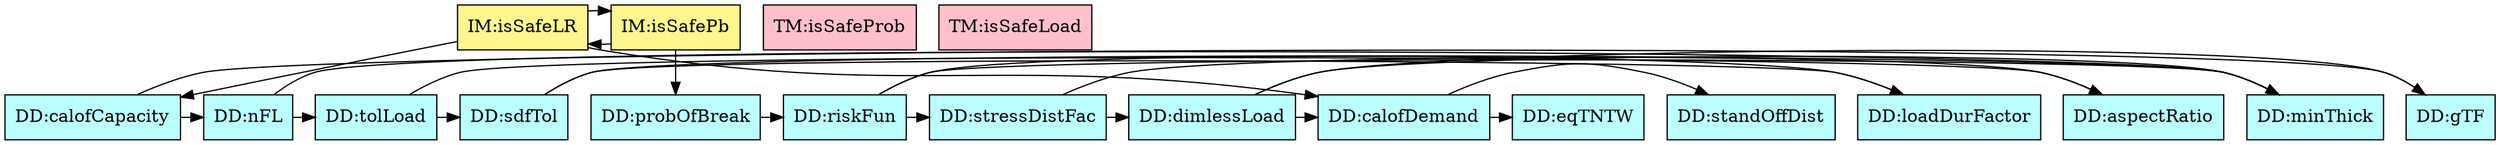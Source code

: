 digraph refvsref {
	riskFun -> minThick;
	riskFun -> loadDurFactor;
	riskFun -> stressDistFac;
	stressDistFac -> dimlessLoad;
	stressDistFac -> aR;
	nFL -> minThick;
	nFL -> tolLoad;
	dimlessLoad -> minThick;
	dimlessLoad -> glassTypeFac;
	dimlessLoad -> demandq;
	tolLoad -> sdfTol;
	tolLoad -> aR;
	sdfTol -> minThick;
	sdfTol -> loadDurFactor;
	probBr -> riskFun;
	lResistance -> nFL;
	lResistance -> glassTypeFac;
	demandq -> stdOffDist;
	demandq -> eqTNTChar;
	isSafePbMK -> probBr;
	isSafePbMK -> isSafeLRMK;
	isSafeLRMK -> lResistance;
	isSafeLRMK -> demandq;
	isSafeLRMK -> isSafePbMK;


	riskFun	[shape=box, color=black, style=filled, fillcolor=paleturquoise1, label="DD:riskFun"];
	minThick	[shape=box, color=black, style=filled, fillcolor=paleturquoise1, label="DD:minThick"];
	loadDurFactor	[shape=box, color=black, style=filled, fillcolor=paleturquoise1, label="DD:loadDurFactor"];
	stressDistFac	[shape=box, color=black, style=filled, fillcolor=paleturquoise1, label="DD:stressDistFac"];
	nFL	[shape=box, color=black, style=filled, fillcolor=paleturquoise1, label="DD:nFL"];
	glassTypeFac	[shape=box, color=black, style=filled, fillcolor=paleturquoise1, label="DD:gTF"];
	dimlessLoad	[shape=box, color=black, style=filled, fillcolor=paleturquoise1, label="DD:dimlessLoad"];
	tolLoad	[shape=box, color=black, style=filled, fillcolor=paleturquoise1, label="DD:tolLoad"];
	sdfTol	[shape=box, color=black, style=filled, fillcolor=paleturquoise1, label="DD:sdfTol"];
	stdOffDist	[shape=box, color=black, style=filled, fillcolor=paleturquoise1, label="DD:standOffDist"];
	aR	[shape=box, color=black, style=filled, fillcolor=paleturquoise1, label="DD:aspectRatio"];
	eqTNTChar	[shape=box, color=black, style=filled, fillcolor=paleturquoise1, label="DD:eqTNTW"];
	probBr	[shape=box, color=black, style=filled, fillcolor=paleturquoise1, label="DD:probOfBreak"];
	lResistance	[shape=box, color=black, style=filled, fillcolor=paleturquoise1, label="DD:calofCapacity"];
	demandq	[shape=box, color=black, style=filled, fillcolor=paleturquoise1, label="DD:calofDemand"];

	subgraph DD {
	rank="same"
	{riskFun, minThick, loadDurFactor, stressDistFac, nFL, glassTypeFac, dimlessLoad, tolLoad, sdfTol, stdOffDist, aR, eqTNTChar, probBr, lResistance, demandq}
	}

	isSafeProbMK	[shape=box, color=black, style=filled, fillcolor=pink, label="TM:isSafeProb"];
	isSafeLoadMK	[shape=box, color=black, style=filled, fillcolor=pink, label="TM:isSafeLoad"];

	subgraph TM {
	rank="same"
	{isSafeProbMK, isSafeLoadMK}
	}

	isSafePbMK	[shape=box, color=black, style=filled, fillcolor=khaki1, label="IM:isSafePb"];
	isSafeLRMK	[shape=box, color=black, style=filled, fillcolor=khaki1, label="IM:isSafeLR"];

	subgraph IM {
	rank="same"
	{isSafePbMK, isSafeLRMK}
	}

}
